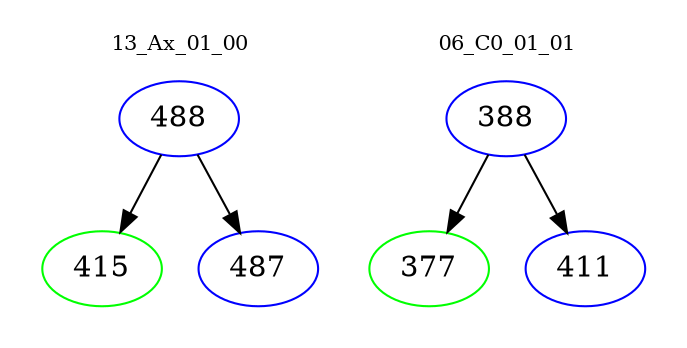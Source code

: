 digraph{
subgraph cluster_0 {
color = white
label = "13_Ax_01_00";
fontsize=10;
T0_488 [label="488", color="blue"]
T0_488 -> T0_415 [color="black"]
T0_415 [label="415", color="green"]
T0_488 -> T0_487 [color="black"]
T0_487 [label="487", color="blue"]
}
subgraph cluster_1 {
color = white
label = "06_C0_01_01";
fontsize=10;
T1_388 [label="388", color="blue"]
T1_388 -> T1_377 [color="black"]
T1_377 [label="377", color="green"]
T1_388 -> T1_411 [color="black"]
T1_411 [label="411", color="blue"]
}
}
